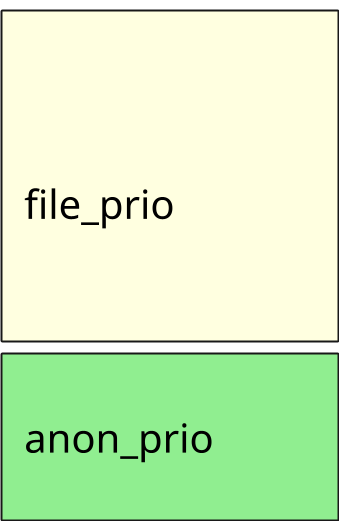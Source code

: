 @startuml

skinparam ComponentStyle rectangle
hide stereotype
scale 1/5

skinparam Component {
    FontSize 200
    FontColor black
    RoundCorner 10
    BorderThickness 10
    BackgroundColor transparent
    BorderThickness<<text>> 0
    BackgroundColor<<text>> transparent
    FontColor<<box>> transparent
}


skinparam Rectangle {
    FontSize 0
    FontColor black
    RoundCorner 10
    BorderThickness 0
    BackgroundColor transparent
    BorderThickness<<text>> 0
    BackgroundColor<<text>> transparent
    FontColor<<box>> transparent
}


skinparam Package {
    FontSize 200
    FontColor black
    RoundCorner 10
    BorderThickness 0
    BackgroundColor transparent
    BorderThickness<<text>> 0
    BackgroundColor<<text>> transparent
    FontColor<<box>> transparent
}

	component "\n\n\n  file_prio\t\t\n\n" as r0 #LightYellow
	component "\n  anon_prio\t\t\n" as r1 #LightGreen
r0-down[hidden]-r1

@enduml
